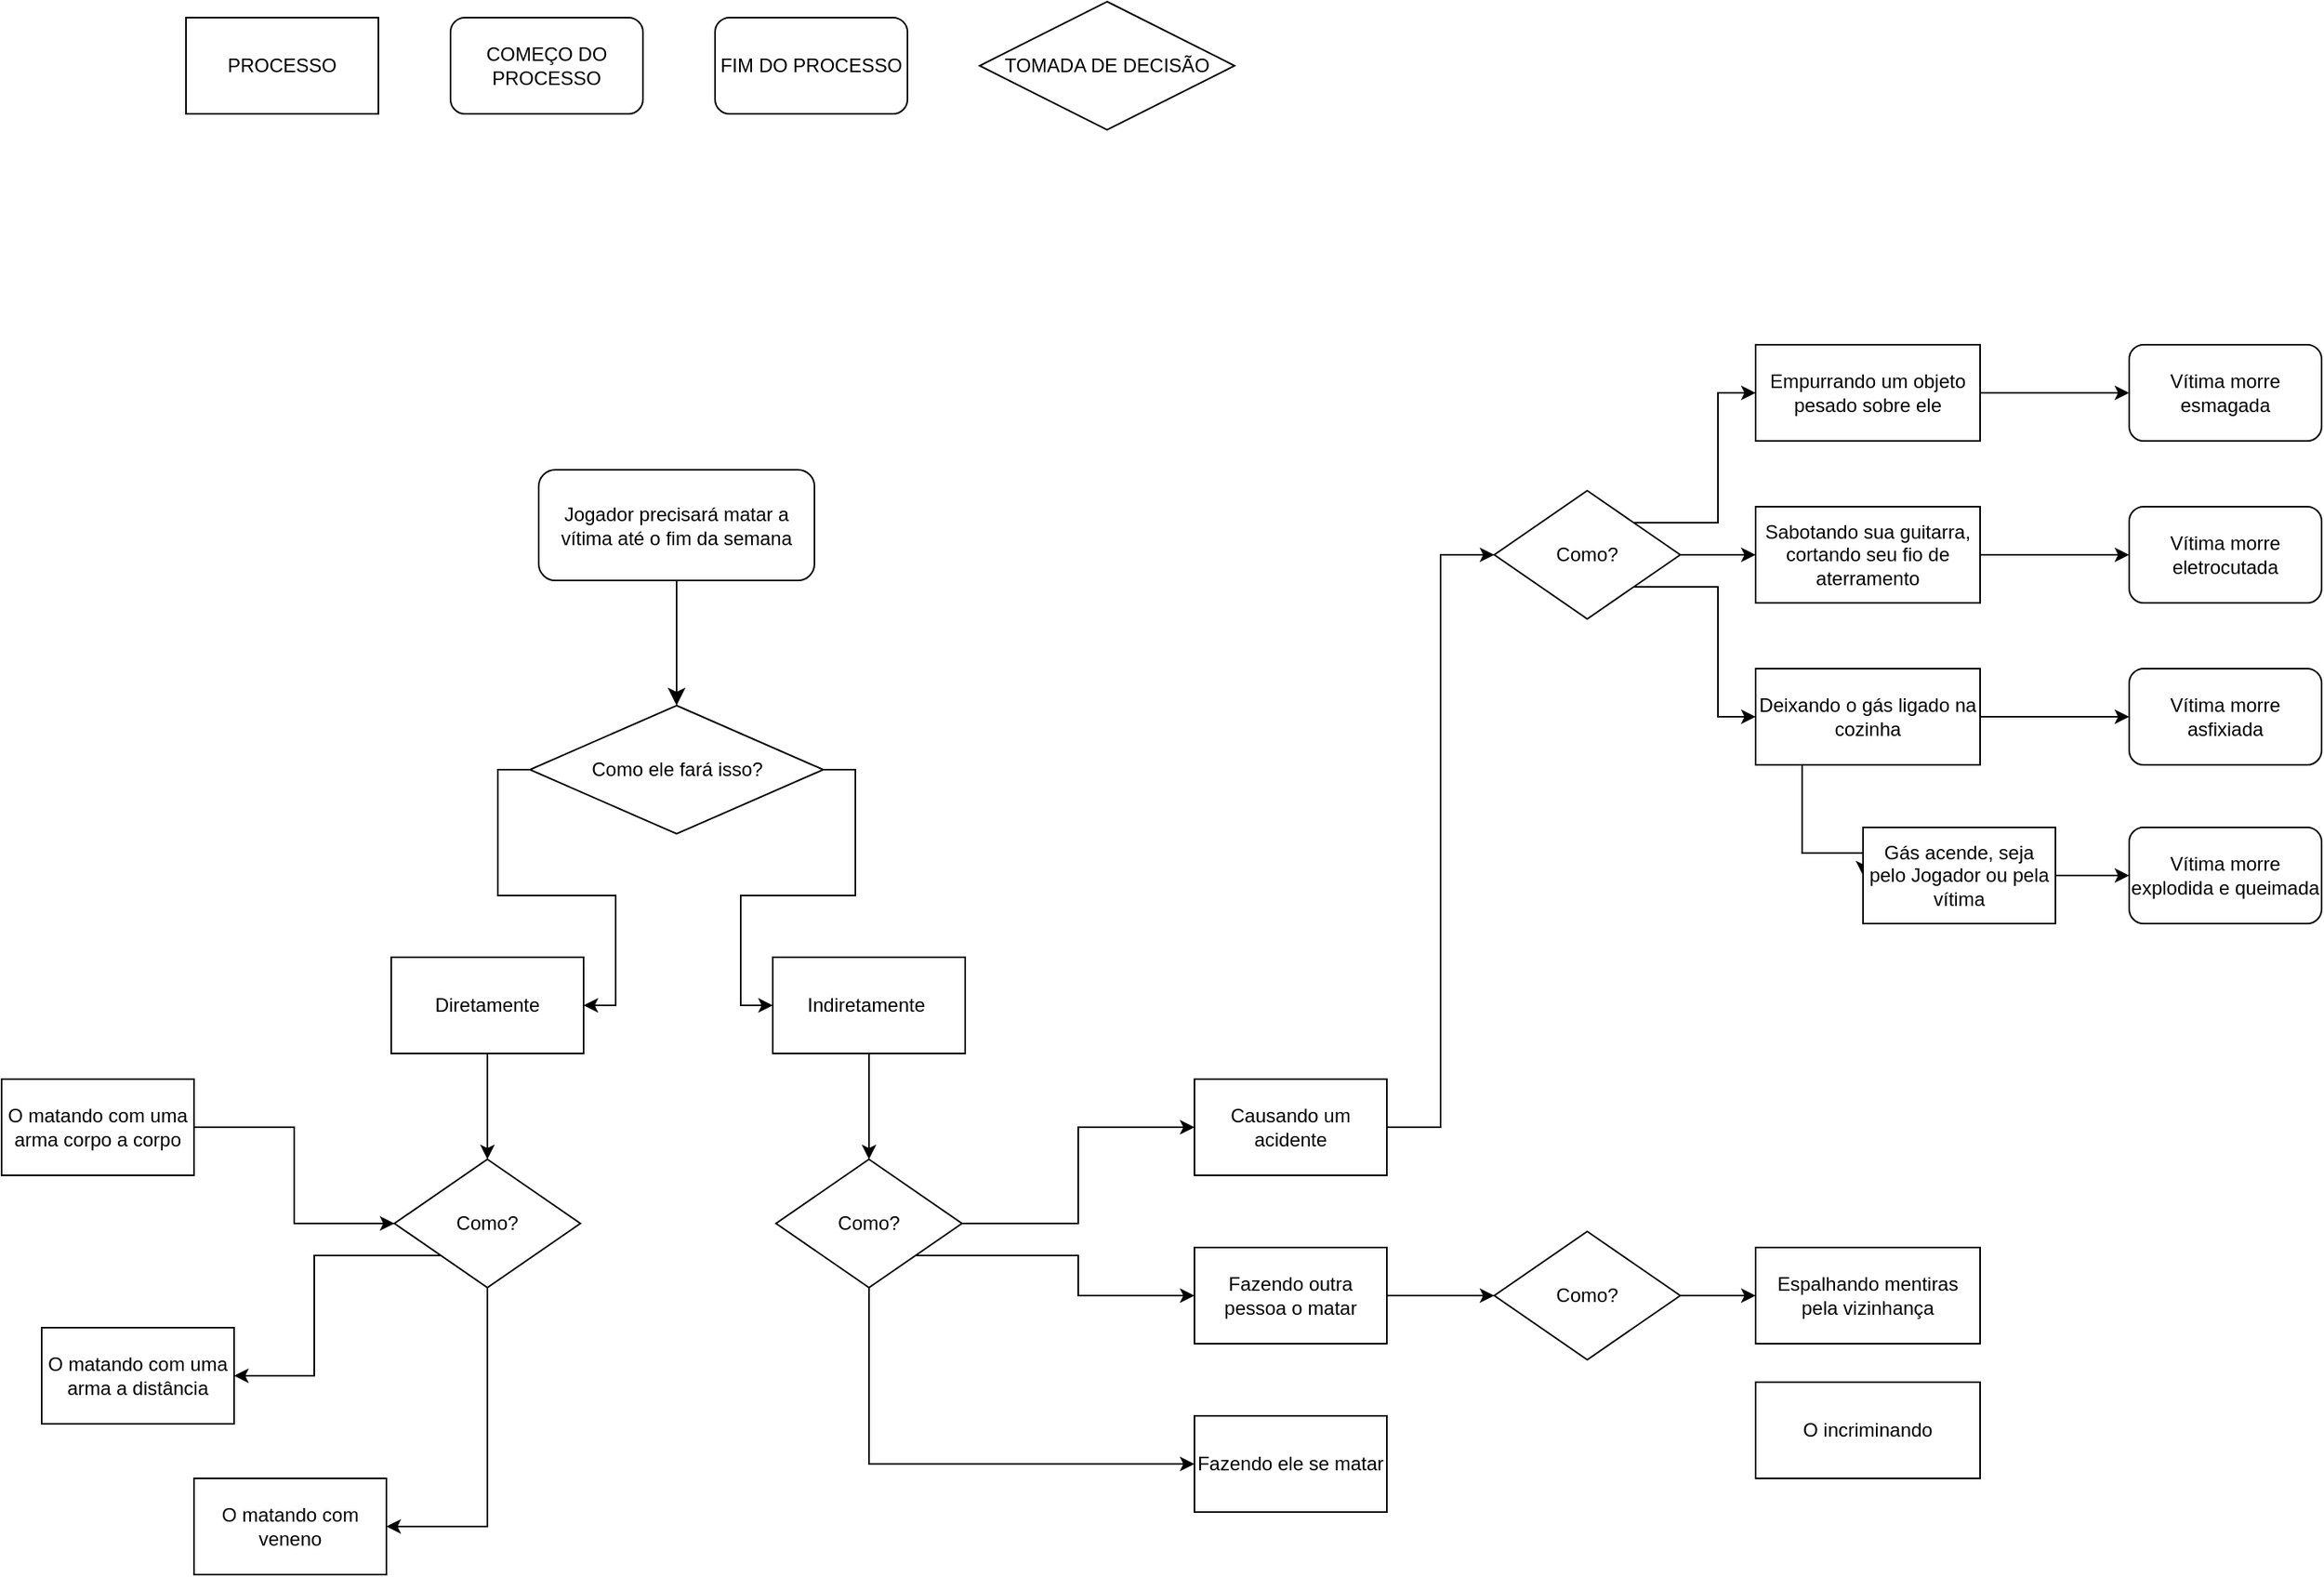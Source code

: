 <mxfile version="26.2.4">
  <diagram name="Página-1" id="yW4ASweBxdBN2BPhio3t">
    <mxGraphModel dx="1585" dy="1514" grid="0" gridSize="10" guides="1" tooltips="1" connect="1" arrows="1" fold="1" page="0" pageScale="1" pageWidth="827" pageHeight="1169" math="0" shadow="0">
      <root>
        <mxCell id="0" />
        <mxCell id="1" parent="0" />
        <mxCell id="gNmmxlL4wJlJUCpWX8X0-7" style="edgeStyle=none;curved=1;rounded=0;orthogonalLoop=1;jettySize=auto;html=1;entryX=0.5;entryY=0;entryDx=0;entryDy=0;fontSize=12;startSize=8;endSize=8;" parent="1" source="gNmmxlL4wJlJUCpWX8X0-3" target="gNmmxlL4wJlJUCpWX8X0-4" edge="1">
          <mxGeometry relative="1" as="geometry" />
        </mxCell>
        <mxCell id="gNmmxlL4wJlJUCpWX8X0-3" value="Jogador precisará matar a vítima até o fim da semana" style="rounded=1;whiteSpace=wrap;html=1;fillColor=light-dark(#FFFFFF,#1F7427);" parent="1" vertex="1">
          <mxGeometry x="137" y="-335" width="172" height="69" as="geometry" />
        </mxCell>
        <mxCell id="DoAJyJmavI12isEZwWaQ-1" style="edgeStyle=orthogonalEdgeStyle;rounded=0;orthogonalLoop=1;jettySize=auto;html=1;exitX=1;exitY=1;exitDx=0;exitDy=0;" edge="1" parent="1" source="gNmmxlL4wJlJUCpWX8X0-4">
          <mxGeometry relative="1" as="geometry">
            <mxPoint x="269" y="-128" as="targetPoint" />
          </mxGeometry>
        </mxCell>
        <mxCell id="DoAJyJmavI12isEZwWaQ-13" style="edgeStyle=orthogonalEdgeStyle;rounded=0;orthogonalLoop=1;jettySize=auto;html=1;exitX=0;exitY=0.5;exitDx=0;exitDy=0;entryX=1;entryY=0.5;entryDx=0;entryDy=0;" edge="1" parent="1" source="gNmmxlL4wJlJUCpWX8X0-4" target="gNmmxlL4wJlJUCpWX8X0-5">
          <mxGeometry relative="1" as="geometry" />
        </mxCell>
        <mxCell id="DoAJyJmavI12isEZwWaQ-14" style="edgeStyle=orthogonalEdgeStyle;rounded=0;orthogonalLoop=1;jettySize=auto;html=1;exitX=1;exitY=0.5;exitDx=0;exitDy=0;entryX=0;entryY=0.5;entryDx=0;entryDy=0;" edge="1" parent="1" source="gNmmxlL4wJlJUCpWX8X0-4" target="gNmmxlL4wJlJUCpWX8X0-6">
          <mxGeometry relative="1" as="geometry" />
        </mxCell>
        <mxCell id="gNmmxlL4wJlJUCpWX8X0-4" value="Como ele fará isso?" style="rhombus;whiteSpace=wrap;html=1;fillColor=light-dark(#FFFFFF,#FF9B2A);" parent="1" vertex="1">
          <mxGeometry x="131.5" y="-188" width="183" height="80" as="geometry" />
        </mxCell>
        <mxCell id="DoAJyJmavI12isEZwWaQ-3" style="edgeStyle=orthogonalEdgeStyle;rounded=0;orthogonalLoop=1;jettySize=auto;html=1;exitX=0.5;exitY=1;exitDx=0;exitDy=0;entryX=0.5;entryY=0;entryDx=0;entryDy=0;" edge="1" parent="1" source="gNmmxlL4wJlJUCpWX8X0-5" target="gNmmxlL4wJlJUCpWX8X0-10">
          <mxGeometry relative="1" as="geometry" />
        </mxCell>
        <mxCell id="gNmmxlL4wJlJUCpWX8X0-5" value="Diretamente" style="whiteSpace=wrap;html=1;fillColor=light-dark(#FFFFFF,#3B2CAC);" parent="1" vertex="1">
          <mxGeometry x="45" y="-31" width="120" height="60" as="geometry" />
        </mxCell>
        <mxCell id="DoAJyJmavI12isEZwWaQ-2" style="edgeStyle=orthogonalEdgeStyle;rounded=0;orthogonalLoop=1;jettySize=auto;html=1;exitX=0.5;exitY=1;exitDx=0;exitDy=0;entryX=0.5;entryY=0;entryDx=0;entryDy=0;" edge="1" parent="1" source="gNmmxlL4wJlJUCpWX8X0-6" target="gNmmxlL4wJlJUCpWX8X0-11">
          <mxGeometry relative="1" as="geometry" />
        </mxCell>
        <mxCell id="gNmmxlL4wJlJUCpWX8X0-6" value="Indiretamente&amp;nbsp;" style="whiteSpace=wrap;html=1;fillColor=light-dark(#FFFFFF,#3B2CAC);" parent="1" vertex="1">
          <mxGeometry x="283" y="-31" width="120" height="60" as="geometry" />
        </mxCell>
        <mxCell id="DoAJyJmavI12isEZwWaQ-9" style="edgeStyle=orthogonalEdgeStyle;rounded=0;orthogonalLoop=1;jettySize=auto;html=1;exitX=0;exitY=1;exitDx=0;exitDy=0;entryX=1;entryY=0.5;entryDx=0;entryDy=0;" edge="1" parent="1" source="gNmmxlL4wJlJUCpWX8X0-10" target="gNmmxlL4wJlJUCpWX8X0-16">
          <mxGeometry relative="1" as="geometry" />
        </mxCell>
        <mxCell id="DoAJyJmavI12isEZwWaQ-11" style="edgeStyle=orthogonalEdgeStyle;rounded=0;orthogonalLoop=1;jettySize=auto;html=1;exitX=0.5;exitY=1;exitDx=0;exitDy=0;entryX=1;entryY=0.5;entryDx=0;entryDy=0;" edge="1" parent="1" source="gNmmxlL4wJlJUCpWX8X0-10" target="gNmmxlL4wJlJUCpWX8X0-19">
          <mxGeometry relative="1" as="geometry" />
        </mxCell>
        <mxCell id="gNmmxlL4wJlJUCpWX8X0-10" value="Como?" style="rhombus;whiteSpace=wrap;html=1;fillColor=light-dark(#FFFFFF,#FF9B2A);" parent="1" vertex="1">
          <mxGeometry x="47" y="95" width="116" height="80" as="geometry" />
        </mxCell>
        <mxCell id="DoAJyJmavI12isEZwWaQ-4" style="edgeStyle=orthogonalEdgeStyle;rounded=0;orthogonalLoop=1;jettySize=auto;html=1;exitX=1;exitY=0.5;exitDx=0;exitDy=0;entryX=0;entryY=0.5;entryDx=0;entryDy=0;" edge="1" parent="1" source="gNmmxlL4wJlJUCpWX8X0-11" target="gNmmxlL4wJlJUCpWX8X0-12">
          <mxGeometry relative="1" as="geometry" />
        </mxCell>
        <mxCell id="DoAJyJmavI12isEZwWaQ-7" style="edgeStyle=orthogonalEdgeStyle;rounded=0;orthogonalLoop=1;jettySize=auto;html=1;exitX=1;exitY=1;exitDx=0;exitDy=0;entryX=0;entryY=0.5;entryDx=0;entryDy=0;" edge="1" parent="1" source="gNmmxlL4wJlJUCpWX8X0-11" target="gNmmxlL4wJlJUCpWX8X0-13">
          <mxGeometry relative="1" as="geometry" />
        </mxCell>
        <mxCell id="DoAJyJmavI12isEZwWaQ-10" style="edgeStyle=orthogonalEdgeStyle;rounded=0;orthogonalLoop=1;jettySize=auto;html=1;exitX=0.5;exitY=1;exitDx=0;exitDy=0;entryX=0;entryY=0.5;entryDx=0;entryDy=0;" edge="1" parent="1" source="gNmmxlL4wJlJUCpWX8X0-11" target="gNmmxlL4wJlJUCpWX8X0-14">
          <mxGeometry relative="1" as="geometry" />
        </mxCell>
        <mxCell id="gNmmxlL4wJlJUCpWX8X0-11" value="Como?" style="rhombus;whiteSpace=wrap;html=1;fillColor=light-dark(#FFFFFF,#FF9B2A);" parent="1" vertex="1">
          <mxGeometry x="285" y="95" width="116" height="80" as="geometry" />
        </mxCell>
        <mxCell id="DoAJyJmavI12isEZwWaQ-17" style="edgeStyle=orthogonalEdgeStyle;rounded=0;orthogonalLoop=1;jettySize=auto;html=1;exitX=1;exitY=0.5;exitDx=0;exitDy=0;entryX=0;entryY=0.5;entryDx=0;entryDy=0;" edge="1" parent="1" source="gNmmxlL4wJlJUCpWX8X0-12" target="DoAJyJmavI12isEZwWaQ-15">
          <mxGeometry relative="1" as="geometry" />
        </mxCell>
        <mxCell id="gNmmxlL4wJlJUCpWX8X0-12" value="Causando um acidente" style="whiteSpace=wrap;html=1;fillColor=light-dark(#FFFFFF,#3B2CAC);" parent="1" vertex="1">
          <mxGeometry x="546" y="45" width="120" height="60" as="geometry" />
        </mxCell>
        <mxCell id="DoAJyJmavI12isEZwWaQ-33" style="edgeStyle=orthogonalEdgeStyle;rounded=0;orthogonalLoop=1;jettySize=auto;html=1;entryX=0;entryY=0.5;entryDx=0;entryDy=0;" edge="1" parent="1" source="gNmmxlL4wJlJUCpWX8X0-13" target="DoAJyJmavI12isEZwWaQ-32">
          <mxGeometry relative="1" as="geometry" />
        </mxCell>
        <mxCell id="gNmmxlL4wJlJUCpWX8X0-13" value="Fazendo outra pessoa o matar" style="whiteSpace=wrap;html=1;fillColor=light-dark(#FFFFFF,#3B2CAC);" parent="1" vertex="1">
          <mxGeometry x="546" y="150" width="120" height="60" as="geometry" />
        </mxCell>
        <mxCell id="gNmmxlL4wJlJUCpWX8X0-14" value="Fazendo ele se matar" style="whiteSpace=wrap;html=1;fillColor=light-dark(#FFFFFF,#3B2CAC);" parent="1" vertex="1">
          <mxGeometry x="546" y="255" width="120" height="60" as="geometry" />
        </mxCell>
        <mxCell id="DoAJyJmavI12isEZwWaQ-12" style="edgeStyle=orthogonalEdgeStyle;rounded=0;orthogonalLoop=1;jettySize=auto;html=1;entryX=0;entryY=0.5;entryDx=0;entryDy=0;" edge="1" parent="1" source="gNmmxlL4wJlJUCpWX8X0-15" target="gNmmxlL4wJlJUCpWX8X0-10">
          <mxGeometry relative="1" as="geometry" />
        </mxCell>
        <mxCell id="gNmmxlL4wJlJUCpWX8X0-15" value="O matando com uma arma corpo a corpo" style="whiteSpace=wrap;html=1;fillColor=light-dark(#FFFFFF,#3B2CAC);" parent="1" vertex="1">
          <mxGeometry x="-198" y="45" width="120" height="60" as="geometry" />
        </mxCell>
        <mxCell id="gNmmxlL4wJlJUCpWX8X0-16" value="O matando com uma arma a distância" style="whiteSpace=wrap;html=1;fillColor=light-dark(#FFFFFF,#3B2CAC);" parent="1" vertex="1">
          <mxGeometry x="-173" y="200" width="120" height="60" as="geometry" />
        </mxCell>
        <mxCell id="gNmmxlL4wJlJUCpWX8X0-19" value="O matando com veneno" style="whiteSpace=wrap;html=1;fillColor=light-dark(#FFFFFF,#3B2CAC);" parent="1" vertex="1">
          <mxGeometry x="-78" y="294" width="120" height="60" as="geometry" />
        </mxCell>
        <mxCell id="DoAJyJmavI12isEZwWaQ-19" style="edgeStyle=orthogonalEdgeStyle;rounded=0;orthogonalLoop=1;jettySize=auto;html=1;entryX=0;entryY=0.5;entryDx=0;entryDy=0;" edge="1" parent="1" source="DoAJyJmavI12isEZwWaQ-15" target="DoAJyJmavI12isEZwWaQ-18">
          <mxGeometry relative="1" as="geometry" />
        </mxCell>
        <mxCell id="DoAJyJmavI12isEZwWaQ-34" style="edgeStyle=orthogonalEdgeStyle;rounded=0;orthogonalLoop=1;jettySize=auto;html=1;exitX=1;exitY=0;exitDx=0;exitDy=0;entryX=0;entryY=0.5;entryDx=0;entryDy=0;" edge="1" parent="1" source="DoAJyJmavI12isEZwWaQ-15" target="DoAJyJmavI12isEZwWaQ-22">
          <mxGeometry relative="1" as="geometry" />
        </mxCell>
        <mxCell id="DoAJyJmavI12isEZwWaQ-35" style="edgeStyle=orthogonalEdgeStyle;rounded=0;orthogonalLoop=1;jettySize=auto;html=1;exitX=1;exitY=1;exitDx=0;exitDy=0;entryX=0;entryY=0.5;entryDx=0;entryDy=0;" edge="1" parent="1" source="DoAJyJmavI12isEZwWaQ-15" target="DoAJyJmavI12isEZwWaQ-25">
          <mxGeometry relative="1" as="geometry" />
        </mxCell>
        <mxCell id="DoAJyJmavI12isEZwWaQ-15" value="Como?" style="rhombus;whiteSpace=wrap;html=1;fillColor=light-dark(#FFFFFF,#FF9B2A);" vertex="1" parent="1">
          <mxGeometry x="733" y="-322" width="116" height="80" as="geometry" />
        </mxCell>
        <mxCell id="DoAJyJmavI12isEZwWaQ-45" style="edgeStyle=orthogonalEdgeStyle;rounded=0;orthogonalLoop=1;jettySize=auto;html=1;" edge="1" parent="1" source="DoAJyJmavI12isEZwWaQ-18" target="DoAJyJmavI12isEZwWaQ-38">
          <mxGeometry relative="1" as="geometry" />
        </mxCell>
        <mxCell id="DoAJyJmavI12isEZwWaQ-18" value="Sabotando sua guitarra, cortando seu fio de aterramento" style="whiteSpace=wrap;html=1;fillColor=light-dark(#FFFFFF,#3B2CAC);" vertex="1" parent="1">
          <mxGeometry x="896" y="-312" width="140" height="60" as="geometry" />
        </mxCell>
        <mxCell id="DoAJyJmavI12isEZwWaQ-42" style="edgeStyle=orthogonalEdgeStyle;rounded=0;orthogonalLoop=1;jettySize=auto;html=1;" edge="1" parent="1" source="DoAJyJmavI12isEZwWaQ-22" target="DoAJyJmavI12isEZwWaQ-37">
          <mxGeometry relative="1" as="geometry" />
        </mxCell>
        <mxCell id="DoAJyJmavI12isEZwWaQ-22" value="Empurrando um objeto pesado sobre ele" style="whiteSpace=wrap;html=1;fillColor=light-dark(#FFFFFF,#3B2CAC);" vertex="1" parent="1">
          <mxGeometry x="896" y="-413" width="140" height="60" as="geometry" />
        </mxCell>
        <mxCell id="DoAJyJmavI12isEZwWaQ-30" style="edgeStyle=orthogonalEdgeStyle;rounded=0;orthogonalLoop=1;jettySize=auto;html=1;entryX=0;entryY=0.5;entryDx=0;entryDy=0;" edge="1" parent="1" source="DoAJyJmavI12isEZwWaQ-25" target="DoAJyJmavI12isEZwWaQ-27">
          <mxGeometry relative="1" as="geometry">
            <Array as="points">
              <mxPoint x="925" y="-96" />
            </Array>
          </mxGeometry>
        </mxCell>
        <mxCell id="DoAJyJmavI12isEZwWaQ-46" style="edgeStyle=orthogonalEdgeStyle;rounded=0;orthogonalLoop=1;jettySize=auto;html=1;" edge="1" parent="1" source="DoAJyJmavI12isEZwWaQ-25" target="DoAJyJmavI12isEZwWaQ-39">
          <mxGeometry relative="1" as="geometry" />
        </mxCell>
        <mxCell id="DoAJyJmavI12isEZwWaQ-25" value="Deixando o gás ligado na cozinha" style="whiteSpace=wrap;html=1;fillColor=light-dark(#FFFFFF,#3B2CAC);" vertex="1" parent="1">
          <mxGeometry x="896" y="-211" width="140" height="60" as="geometry" />
        </mxCell>
        <mxCell id="DoAJyJmavI12isEZwWaQ-47" style="edgeStyle=orthogonalEdgeStyle;rounded=0;orthogonalLoop=1;jettySize=auto;html=1;" edge="1" parent="1" source="DoAJyJmavI12isEZwWaQ-27" target="DoAJyJmavI12isEZwWaQ-40">
          <mxGeometry relative="1" as="geometry" />
        </mxCell>
        <mxCell id="DoAJyJmavI12isEZwWaQ-27" value="Gás acende, seja pelo Jogador ou pela vítima" style="whiteSpace=wrap;html=1;fillColor=light-dark(#FFFFFF,#3B2CAC);" vertex="1" parent="1">
          <mxGeometry x="963" y="-112" width="120" height="60" as="geometry" />
        </mxCell>
        <mxCell id="DoAJyJmavI12isEZwWaQ-54" style="edgeStyle=orthogonalEdgeStyle;rounded=0;orthogonalLoop=1;jettySize=auto;html=1;exitX=1;exitY=0.5;exitDx=0;exitDy=0;entryX=0;entryY=0.5;entryDx=0;entryDy=0;" edge="1" parent="1" source="DoAJyJmavI12isEZwWaQ-32" target="DoAJyJmavI12isEZwWaQ-53">
          <mxGeometry relative="1" as="geometry" />
        </mxCell>
        <mxCell id="DoAJyJmavI12isEZwWaQ-32" value="Como?" style="rhombus;whiteSpace=wrap;html=1;fillColor=light-dark(#FFFFFF,#FF9B2A);" vertex="1" parent="1">
          <mxGeometry x="733" y="140" width="116" height="80" as="geometry" />
        </mxCell>
        <mxCell id="DoAJyJmavI12isEZwWaQ-37" value="Vítima morre esmagada" style="rounded=1;whiteSpace=wrap;html=1;fillColor=light-dark(#FFFFFF,#FF4B51);" vertex="1" parent="1">
          <mxGeometry x="1129" y="-413" width="120" height="60" as="geometry" />
        </mxCell>
        <mxCell id="DoAJyJmavI12isEZwWaQ-38" value="Vítima morre eletrocutada" style="rounded=1;whiteSpace=wrap;html=1;fillColor=light-dark(#FFFFFF,#FF4B51);" vertex="1" parent="1">
          <mxGeometry x="1129" y="-312" width="120" height="60" as="geometry" />
        </mxCell>
        <mxCell id="DoAJyJmavI12isEZwWaQ-39" value="Vítima morre asfixiada" style="rounded=1;whiteSpace=wrap;html=1;fillColor=light-dark(#FFFFFF,#FF4B51);" vertex="1" parent="1">
          <mxGeometry x="1129" y="-211" width="120" height="60" as="geometry" />
        </mxCell>
        <mxCell id="DoAJyJmavI12isEZwWaQ-40" value="Vítima morre explodida e queimada" style="rounded=1;whiteSpace=wrap;html=1;fillColor=light-dark(#FFFFFF,#FF4B51);" vertex="1" parent="1">
          <mxGeometry x="1129" y="-112" width="120" height="60" as="geometry" />
        </mxCell>
        <mxCell id="DoAJyJmavI12isEZwWaQ-49" value="FIM DO PROCESSO" style="rounded=1;whiteSpace=wrap;html=1;fillColor=light-dark(#FFFFFF,#FF4B51);" vertex="1" parent="1">
          <mxGeometry x="247" y="-617" width="120" height="60" as="geometry" />
        </mxCell>
        <mxCell id="DoAJyJmavI12isEZwWaQ-50" value="TOMADA DE DECISÃO" style="rhombus;whiteSpace=wrap;html=1;fillColor=light-dark(#FFFFFF,#FF9B2A);" vertex="1" parent="1">
          <mxGeometry x="412" y="-627" width="159" height="80" as="geometry" />
        </mxCell>
        <mxCell id="DoAJyJmavI12isEZwWaQ-51" value="COMEÇO DO PROCESSO" style="rounded=1;whiteSpace=wrap;html=1;fillColor=light-dark(#FFFFFF,#1F7427);" vertex="1" parent="1">
          <mxGeometry x="82" y="-617" width="120" height="60" as="geometry" />
        </mxCell>
        <mxCell id="DoAJyJmavI12isEZwWaQ-52" value="PROCESSO" style="rounded=0;whiteSpace=wrap;html=1;fillColor=light-dark(#FFFFFF,#3B2CAC);" vertex="1" parent="1">
          <mxGeometry x="-83" y="-617" width="120" height="60" as="geometry" />
        </mxCell>
        <mxCell id="DoAJyJmavI12isEZwWaQ-53" value="Espalhando mentiras pela vizinhança" style="whiteSpace=wrap;html=1;fillColor=light-dark(#FFFFFF,#3B2CAC);" vertex="1" parent="1">
          <mxGeometry x="896" y="150" width="140" height="60" as="geometry" />
        </mxCell>
        <mxCell id="DoAJyJmavI12isEZwWaQ-55" value="O incriminando" style="whiteSpace=wrap;html=1;fillColor=light-dark(#FFFFFF,#3B2CAC);" vertex="1" parent="1">
          <mxGeometry x="896" y="234" width="140" height="60" as="geometry" />
        </mxCell>
      </root>
    </mxGraphModel>
  </diagram>
</mxfile>

